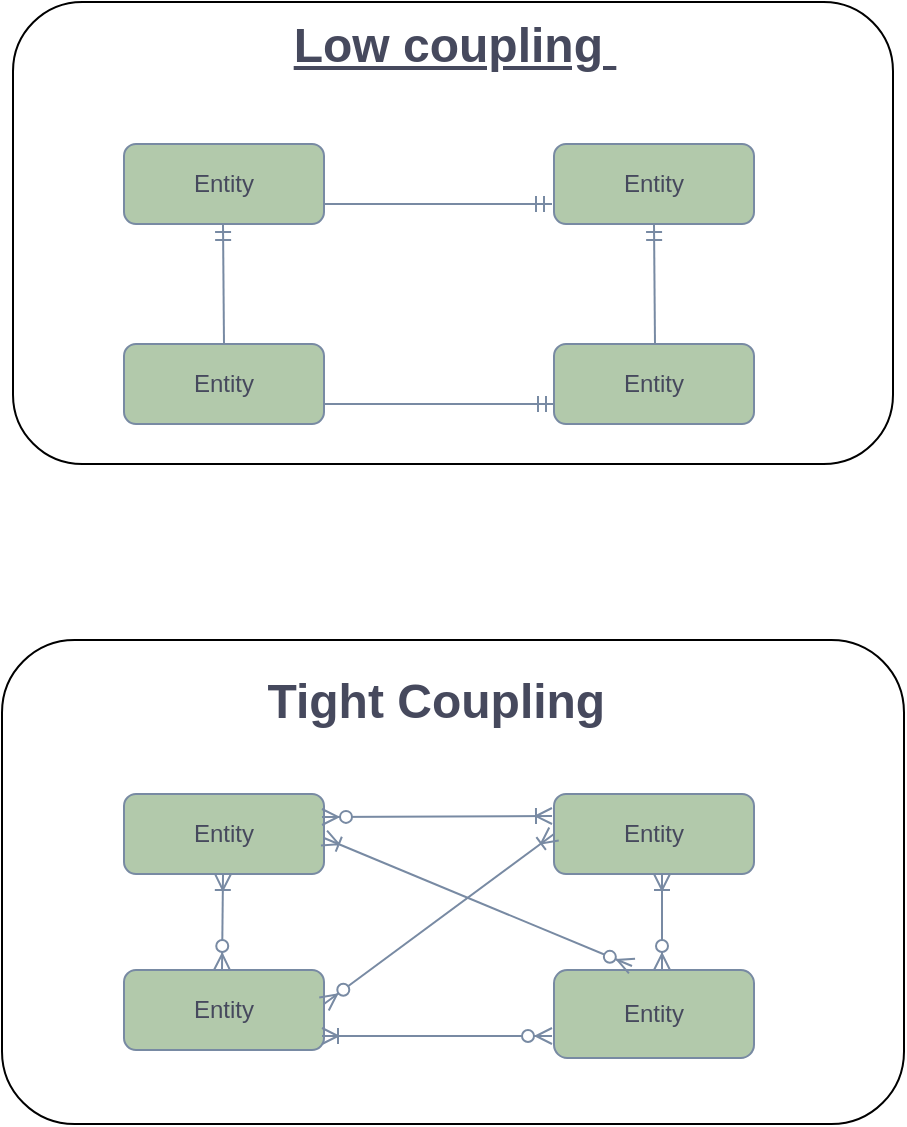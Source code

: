 <mxfile version="18.0.7" type="github">
  <diagram id="2t2qgSyXB90kAJLT5eAf" name="Page-1">
    <mxGraphModel dx="868" dy="482" grid="1" gridSize="11" guides="1" tooltips="1" connect="1" arrows="1" fold="1" page="1" pageScale="1" pageWidth="850" pageHeight="1100" math="0" shadow="0">
      <root>
        <mxCell id="0" />
        <mxCell id="1" parent="0" />
        <mxCell id="t4b2v6uFI-pKEfyT1JlH-91" value="" style="rounded=1;whiteSpace=wrap;html=1;" vertex="1" parent="1">
          <mxGeometry x="104.5" y="99" width="440" height="231" as="geometry" />
        </mxCell>
        <mxCell id="t4b2v6uFI-pKEfyT1JlH-92" value="Low coupling&amp;nbsp;" style="text;strokeColor=none;fillColor=none;html=1;fontSize=24;fontStyle=5;verticalAlign=middle;align=center;rounded=1;fontColor=#46495D;" vertex="1" parent="1">
          <mxGeometry x="209" y="99" width="231" height="44" as="geometry" />
        </mxCell>
        <mxCell id="t4b2v6uFI-pKEfyT1JlH-93" value="Entity" style="whiteSpace=wrap;html=1;align=center;fillColor=#B2C9AB;fontColor=#46495D;strokeColor=#788AA3;rounded=1;" vertex="1" parent="1">
          <mxGeometry x="160" y="170" width="100" height="40" as="geometry" />
        </mxCell>
        <mxCell id="t4b2v6uFI-pKEfyT1JlH-94" value="Entity" style="whiteSpace=wrap;html=1;align=center;fillColor=#B2C9AB;fontColor=#46495D;strokeColor=#788AA3;rounded=1;" vertex="1" parent="1">
          <mxGeometry x="375" y="170" width="100" height="40" as="geometry" />
        </mxCell>
        <mxCell id="t4b2v6uFI-pKEfyT1JlH-95" value="Entity" style="whiteSpace=wrap;html=1;align=center;fillColor=#B2C9AB;fontColor=#46495D;strokeColor=#788AA3;rounded=1;" vertex="1" parent="1">
          <mxGeometry x="160" y="270" width="100" height="40" as="geometry" />
        </mxCell>
        <mxCell id="t4b2v6uFI-pKEfyT1JlH-96" value="Entity" style="whiteSpace=wrap;html=1;align=center;fillColor=#B2C9AB;fontColor=#46495D;strokeColor=#788AA3;rounded=1;" vertex="1" parent="1">
          <mxGeometry x="375" y="270" width="100" height="40" as="geometry" />
        </mxCell>
        <mxCell id="t4b2v6uFI-pKEfyT1JlH-97" value="" style="edgeStyle=entityRelationEdgeStyle;fontSize=12;html=1;endArrow=ERmandOne;rounded=1;exitX=1;exitY=0.75;exitDx=0;exitDy=0;fillColor=#B2C9AB;strokeColor=#788AA3;entryX=0;entryY=0.75;entryDx=0;entryDy=0;fontColor=#46495D;" edge="1" parent="1" source="t4b2v6uFI-pKEfyT1JlH-95" target="t4b2v6uFI-pKEfyT1JlH-96">
          <mxGeometry width="100" height="100" relative="1" as="geometry">
            <mxPoint x="280" y="300" as="sourcePoint" />
            <mxPoint x="363" y="300" as="targetPoint" />
          </mxGeometry>
        </mxCell>
        <mxCell id="t4b2v6uFI-pKEfyT1JlH-98" value="" style="edgeStyle=entityRelationEdgeStyle;fontSize=12;html=1;endArrow=ERmandOne;rounded=1;exitX=1;exitY=0.75;exitDx=0;exitDy=0;strokeColor=#788AA3;fontColor=#46495D;" edge="1" parent="1" source="t4b2v6uFI-pKEfyT1JlH-93">
          <mxGeometry width="100" height="100" relative="1" as="geometry">
            <mxPoint x="270" y="200" as="sourcePoint" />
            <mxPoint x="374" y="200" as="targetPoint" />
          </mxGeometry>
        </mxCell>
        <mxCell id="t4b2v6uFI-pKEfyT1JlH-99" value="" style="fontSize=12;html=1;endArrow=ERmandOne;rounded=1;fontFamily=Helvetica;fontColor=#46495D;strokeColor=#788AA3;shape=connector;exitX=0.5;exitY=0;exitDx=0;exitDy=0;" edge="1" parent="1" source="t4b2v6uFI-pKEfyT1JlH-95">
          <mxGeometry width="100" height="100" relative="1" as="geometry">
            <mxPoint x="209.5" y="254" as="sourcePoint" />
            <mxPoint x="209.5" y="210" as="targetPoint" />
          </mxGeometry>
        </mxCell>
        <mxCell id="t4b2v6uFI-pKEfyT1JlH-100" style="edgeStyle=none;shape=connector;rounded=1;orthogonalLoop=1;jettySize=auto;html=1;entryX=0.5;entryY=0;entryDx=0;entryDy=0;fontFamily=Helvetica;fontSize=11;fontColor=#46495D;endArrow=none;strokeColor=#788AA3;" edge="1" parent="1" source="t4b2v6uFI-pKEfyT1JlH-96" target="t4b2v6uFI-pKEfyT1JlH-96">
          <mxGeometry relative="1" as="geometry" />
        </mxCell>
        <mxCell id="t4b2v6uFI-pKEfyT1JlH-101" value="" style="fontSize=12;html=1;endArrow=ERmandOne;rounded=1;fontFamily=Helvetica;fontColor=#46495D;strokeColor=#788AA3;shape=connector;exitX=0.5;exitY=0;exitDx=0;exitDy=0;" edge="1" parent="1">
          <mxGeometry width="100" height="100" relative="1" as="geometry">
            <mxPoint x="425.5" y="270" as="sourcePoint" />
            <mxPoint x="425" y="210" as="targetPoint" />
          </mxGeometry>
        </mxCell>
        <mxCell id="t4b2v6uFI-pKEfyT1JlH-102" value="" style="rounded=1;whiteSpace=wrap;html=1;" vertex="1" parent="1">
          <mxGeometry x="99" y="418" width="451" height="242" as="geometry" />
        </mxCell>
        <mxCell id="t4b2v6uFI-pKEfyT1JlH-103" value="Entity" style="whiteSpace=wrap;html=1;align=center;rounded=1;fontColor=#46495D;strokeColor=#788AA3;fillColor=#B2C9AB;" vertex="1" parent="1">
          <mxGeometry x="160" y="583" width="100" height="40" as="geometry" />
        </mxCell>
        <mxCell id="t4b2v6uFI-pKEfyT1JlH-104" value="Entity" style="whiteSpace=wrap;html=1;align=center;rounded=1;fontColor=#46495D;strokeColor=#788AA3;fillColor=#B2C9AB;" vertex="1" parent="1">
          <mxGeometry x="375" y="583" width="100" height="44" as="geometry" />
        </mxCell>
        <mxCell id="t4b2v6uFI-pKEfyT1JlH-108" value="Entity" style="whiteSpace=wrap;html=1;align=center;rounded=1;fontColor=#46495D;strokeColor=#788AA3;fillColor=#B2C9AB;" vertex="1" parent="1">
          <mxGeometry x="160" y="495" width="100" height="40" as="geometry" />
        </mxCell>
        <mxCell id="t4b2v6uFI-pKEfyT1JlH-109" value="Entity" style="whiteSpace=wrap;html=1;align=center;rounded=1;fontColor=#46495D;strokeColor=#788AA3;fillColor=#B2C9AB;" vertex="1" parent="1">
          <mxGeometry x="375" y="495" width="100" height="40" as="geometry" />
        </mxCell>
        <mxCell id="t4b2v6uFI-pKEfyT1JlH-111" value="Tight Coupling&amp;nbsp;" style="text;strokeColor=none;fillColor=none;html=1;fontSize=24;fontStyle=1;verticalAlign=middle;align=center;rounded=1;fontColor=#46495D;" vertex="1" parent="1">
          <mxGeometry x="269" y="429" width="100" height="40" as="geometry" />
        </mxCell>
        <mxCell id="t4b2v6uFI-pKEfyT1JlH-112" value="" style="fontSize=12;html=1;endArrow=ERoneToMany;startArrow=ERzeroToMany;rounded=1;fontColor=#46495D;strokeColor=#788AA3;fillColor=#B2C9AB;entryX=0;entryY=0.5;entryDx=0;entryDy=0;" edge="1" parent="1" target="t4b2v6uFI-pKEfyT1JlH-109">
          <mxGeometry width="100" height="100" relative="1" as="geometry">
            <mxPoint x="260" y="600" as="sourcePoint" />
            <mxPoint x="360" y="500" as="targetPoint" />
          </mxGeometry>
        </mxCell>
        <mxCell id="t4b2v6uFI-pKEfyT1JlH-114" value="" style="fontSize=12;html=1;endArrow=ERoneToMany;startArrow=ERzeroToMany;rounded=1;fontColor=#46495D;strokeColor=#788AA3;fillColor=#B2C9AB;" edge="1" parent="1">
          <mxGeometry width="100" height="100" relative="1" as="geometry">
            <mxPoint x="429" y="583" as="sourcePoint" />
            <mxPoint x="429" y="535" as="targetPoint" />
          </mxGeometry>
        </mxCell>
        <mxCell id="t4b2v6uFI-pKEfyT1JlH-115" value="" style="fontSize=12;html=1;endArrow=ERoneToMany;startArrow=ERzeroToMany;rounded=1;fontColor=#46495D;strokeColor=#788AA3;fillColor=#B2C9AB;" edge="1" parent="1">
          <mxGeometry width="100" height="100" relative="1" as="geometry">
            <mxPoint x="209" y="583" as="sourcePoint" />
            <mxPoint x="209.5" y="535" as="targetPoint" />
          </mxGeometry>
        </mxCell>
        <mxCell id="t4b2v6uFI-pKEfyT1JlH-116" value="" style="fontSize=12;html=1;endArrow=ERoneToMany;startArrow=ERzeroToMany;rounded=1;fontColor=#46495D;strokeColor=#788AA3;fillColor=#B2C9AB;" edge="1" parent="1">
          <mxGeometry width="100" height="100" relative="1" as="geometry">
            <mxPoint x="259" y="506.5" as="sourcePoint" />
            <mxPoint x="374" y="506" as="targetPoint" />
          </mxGeometry>
        </mxCell>
        <mxCell id="t4b2v6uFI-pKEfyT1JlH-117" value="" style="fontSize=12;html=1;endArrow=ERoneToMany;startArrow=ERzeroToMany;rounded=1;fontColor=#46495D;strokeColor=#788AA3;fillColor=#B2C9AB;" edge="1" parent="1">
          <mxGeometry width="100" height="100" relative="1" as="geometry">
            <mxPoint x="374" y="616" as="sourcePoint" />
            <mxPoint x="259" y="616" as="targetPoint" />
          </mxGeometry>
        </mxCell>
        <mxCell id="t4b2v6uFI-pKEfyT1JlH-119" value="" style="fontSize=12;html=1;endArrow=ERoneToMany;startArrow=ERzeroToMany;rounded=1;fontColor=#46495D;strokeColor=#788AA3;fillColor=#B2C9AB;exitX=0.39;exitY=-0.045;exitDx=0;exitDy=0;exitPerimeter=0;" edge="1" parent="1" source="t4b2v6uFI-pKEfyT1JlH-104">
          <mxGeometry width="100" height="100" relative="1" as="geometry">
            <mxPoint x="348" y="606" as="sourcePoint" />
            <mxPoint x="260" y="517" as="targetPoint" />
          </mxGeometry>
        </mxCell>
      </root>
    </mxGraphModel>
  </diagram>
</mxfile>
